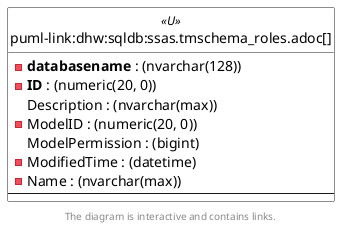 @startuml
left to right direction
'top to bottom direction
hide circle
'avoide "." issues:
set namespaceSeparator none


skinparam class {
  BackgroundColor White
  BackgroundColor<<FN>> Yellow
  BackgroundColor<<FS>> Yellow
  BackgroundColor<<FT>> LightGray
  BackgroundColor<<IF>> Yellow
  BackgroundColor<<IS>> Yellow
  BackgroundColor<<P>> Aqua
  BackgroundColor<<PC>> Aqua
  BackgroundColor<<SN>> Yellow
  BackgroundColor<<SO>> SlateBlue
  BackgroundColor<<TF>> LightGray
  BackgroundColor<<TR>> Tomato
  BackgroundColor<<U>> White
  BackgroundColor<<V>> WhiteSmoke
  BackgroundColor<<X>> Aqua
  BackgroundColor<<external>> AliceBlue
}


entity "puml-link:dhw:sqldb:ssas.tmschema_roles.adoc[]" as ssas.TMSCHEMA_ROLES << U >> {
  - **databasename** : (nvarchar(128))
  - **ID** : (numeric(20, 0))
  Description : (nvarchar(max))
  - ModelID : (numeric(20, 0))
  ModelPermission : (bigint)
  - ModifiedTime : (datetime)
  - Name : (nvarchar(max))
  --
}


footer The diagram is interactive and contains links.
@enduml

